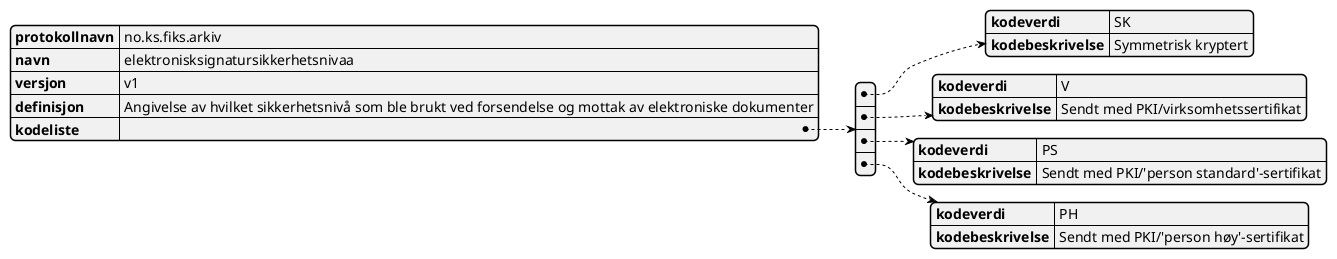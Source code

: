 @startjson
{
  "protokollnavn": "no.ks.fiks.arkiv",
  "navn": "elektronisksignatursikkerhetsnivaa",
  "versjon": "v1",
  "definisjon": "Angivelse av hvilket sikkerhetsnivå som ble brukt ved forsendelse og mottak av elektroniske dokumenter",
  "kodeliste": [
    {
      "kodeverdi" : "SK",
      "kodebeskrivelse" : "Symmetrisk kryptert"
    },
    {
      "kodeverdi" : "V",
      "kodebeskrivelse" : "Sendt med PKI/virksomhetssertifikat"
    },
    {
      "kodeverdi" : "PS",
      "kodebeskrivelse" : "Sendt med PKI/'person standard'-sertifikat"
    },
    {
      "kodeverdi" : "PH",
      "kodebeskrivelse" : "Sendt med PKI/'person høy'-sertifikat"
    }
  ]
}
@endjson
